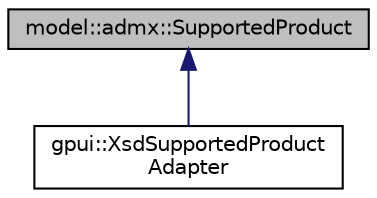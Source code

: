 digraph "model::admx::SupportedProduct"
{
 // LATEX_PDF_SIZE
  edge [fontname="Helvetica",fontsize="10",labelfontname="Helvetica",labelfontsize="10"];
  node [fontname="Helvetica",fontsize="10",shape=record];
  Node1 [label="model::admx::SupportedProduct",height=0.2,width=0.4,color="black", fillcolor="grey75", style="filled", fontcolor="black",tooltip="The SupportedProduct class Represents supported product."];
  Node1 -> Node2 [dir="back",color="midnightblue",fontsize="10",style="solid",fontname="Helvetica"];
  Node2 [label="gpui::XsdSupportedProduct\lAdapter",height=0.2,width=0.4,color="black", fillcolor="white", style="filled",URL="$classgpui_1_1_xsd_supported_product_adapter.html",tooltip=" "];
}
